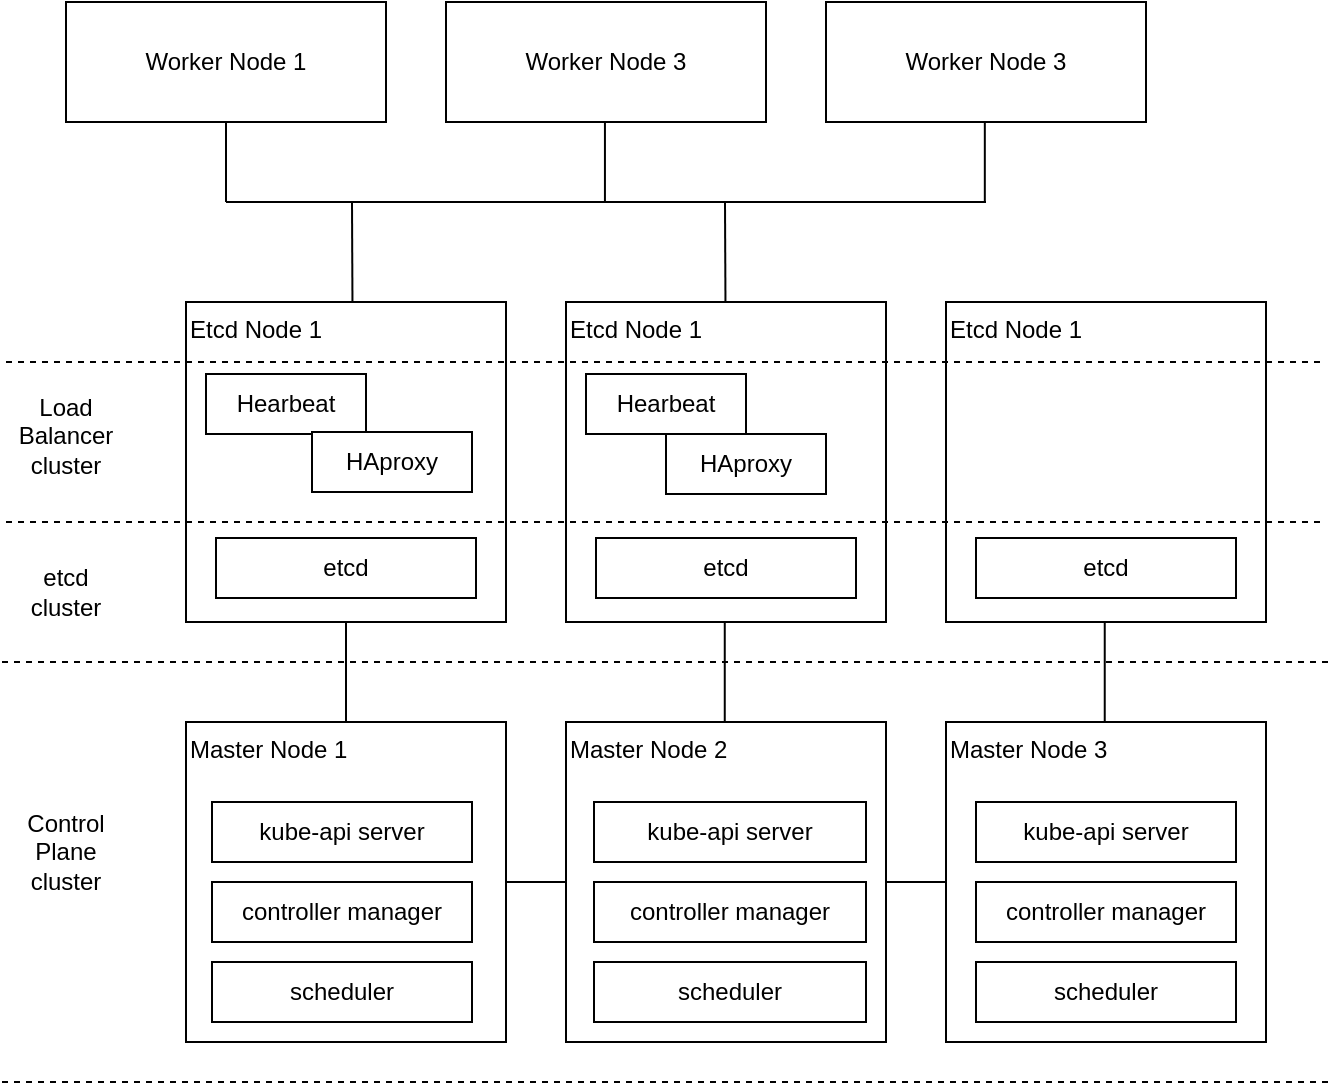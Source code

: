 <mxfile version="24.8.2">
  <diagram name="Страница — 1" id="jDAK97zhfl_yhOXisPzy">
    <mxGraphModel dx="897" dy="1146" grid="1" gridSize="10" guides="1" tooltips="1" connect="1" arrows="1" fold="1" page="1" pageScale="1" pageWidth="827" pageHeight="1169" math="0" shadow="0">
      <root>
        <mxCell id="0" />
        <mxCell id="1" parent="0" />
        <mxCell id="3AedCUFOXlxpxwbyyqCj-3" value="" style="edgeStyle=orthogonalEdgeStyle;rounded=0;orthogonalLoop=1;jettySize=auto;html=1;strokeColor=default;endArrow=none;endFill=0;" edge="1" parent="1" source="3AedCUFOXlxpxwbyyqCj-1" target="3AedCUFOXlxpxwbyyqCj-2">
          <mxGeometry relative="1" as="geometry" />
        </mxCell>
        <mxCell id="3AedCUFOXlxpxwbyyqCj-24" value="" style="edgeStyle=orthogonalEdgeStyle;rounded=0;orthogonalLoop=1;jettySize=auto;html=1;endArrow=none;endFill=0;" edge="1" parent="1" source="3AedCUFOXlxpxwbyyqCj-1" target="3AedCUFOXlxpxwbyyqCj-19">
          <mxGeometry relative="1" as="geometry" />
        </mxCell>
        <mxCell id="3AedCUFOXlxpxwbyyqCj-1" value="Master Node 1" style="whiteSpace=wrap;html=1;aspect=fixed;noLabel=0;verticalAlign=top;align=left;" vertex="1" parent="1">
          <mxGeometry x="150" y="570" width="160" height="160" as="geometry" />
        </mxCell>
        <mxCell id="3AedCUFOXlxpxwbyyqCj-5" value="" style="edgeStyle=orthogonalEdgeStyle;rounded=0;orthogonalLoop=1;jettySize=auto;html=1;strokeColor=default;startArrow=none;startFill=0;endArrow=none;endFill=0;" edge="1" parent="1" source="3AedCUFOXlxpxwbyyqCj-2" target="3AedCUFOXlxpxwbyyqCj-4">
          <mxGeometry relative="1" as="geometry" />
        </mxCell>
        <mxCell id="3AedCUFOXlxpxwbyyqCj-2" value="Master Node 2" style="whiteSpace=wrap;html=1;aspect=fixed;verticalAlign=top;align=left;" vertex="1" parent="1">
          <mxGeometry x="340" y="570" width="160" height="160" as="geometry" />
        </mxCell>
        <mxCell id="3AedCUFOXlxpxwbyyqCj-4" value="Master Node 3" style="whiteSpace=wrap;html=1;aspect=fixed;verticalAlign=top;align=left;" vertex="1" parent="1">
          <mxGeometry x="530" y="570" width="160" height="160" as="geometry" />
        </mxCell>
        <mxCell id="3AedCUFOXlxpxwbyyqCj-7" value="kube-api server" style="rounded=0;whiteSpace=wrap;html=1;" vertex="1" parent="1">
          <mxGeometry x="163" y="610" width="130" height="30" as="geometry" />
        </mxCell>
        <mxCell id="3AedCUFOXlxpxwbyyqCj-8" value="controller manager" style="rounded=0;whiteSpace=wrap;html=1;" vertex="1" parent="1">
          <mxGeometry x="163" y="650" width="130" height="30" as="geometry" />
        </mxCell>
        <mxCell id="3AedCUFOXlxpxwbyyqCj-9" value="scheduler" style="rounded=0;whiteSpace=wrap;html=1;" vertex="1" parent="1">
          <mxGeometry x="163" y="690" width="130" height="30" as="geometry" />
        </mxCell>
        <mxCell id="3AedCUFOXlxpxwbyyqCj-10" value="kube-api server" style="rounded=0;whiteSpace=wrap;html=1;" vertex="1" parent="1">
          <mxGeometry x="354" y="610" width="136" height="30" as="geometry" />
        </mxCell>
        <mxCell id="3AedCUFOXlxpxwbyyqCj-11" value="controller manager" style="rounded=0;whiteSpace=wrap;html=1;" vertex="1" parent="1">
          <mxGeometry x="354" y="650" width="136" height="30" as="geometry" />
        </mxCell>
        <mxCell id="3AedCUFOXlxpxwbyyqCj-16" value="kube-api server" style="rounded=0;whiteSpace=wrap;html=1;" vertex="1" parent="1">
          <mxGeometry x="545" y="610" width="130" height="30" as="geometry" />
        </mxCell>
        <mxCell id="3AedCUFOXlxpxwbyyqCj-17" value="controller manager" style="rounded=0;whiteSpace=wrap;html=1;" vertex="1" parent="1">
          <mxGeometry x="545" y="650" width="130" height="30" as="geometry" />
        </mxCell>
        <mxCell id="3AedCUFOXlxpxwbyyqCj-18" value="scheduler" style="rounded=0;whiteSpace=wrap;html=1;" vertex="1" parent="1">
          <mxGeometry x="545" y="690" width="130" height="30" as="geometry" />
        </mxCell>
        <mxCell id="3AedCUFOXlxpxwbyyqCj-21" value="Etcd Node 1" style="whiteSpace=wrap;html=1;aspect=fixed;noLabel=0;verticalAlign=top;align=left;" vertex="1" parent="1">
          <mxGeometry x="530" y="360" width="160" height="160" as="geometry" />
        </mxCell>
        <mxCell id="3AedCUFOXlxpxwbyyqCj-25" value="" style="edgeStyle=orthogonalEdgeStyle;rounded=0;orthogonalLoop=1;jettySize=auto;html=1;endArrow=none;endFill=0;" edge="1" parent="1">
          <mxGeometry relative="1" as="geometry">
            <mxPoint x="419.38" y="570" as="sourcePoint" />
            <mxPoint x="419.38" y="520" as="targetPoint" />
          </mxGeometry>
        </mxCell>
        <mxCell id="3AedCUFOXlxpxwbyyqCj-26" value="" style="edgeStyle=orthogonalEdgeStyle;rounded=0;orthogonalLoop=1;jettySize=auto;html=1;endArrow=none;endFill=0;" edge="1" parent="1">
          <mxGeometry relative="1" as="geometry">
            <mxPoint x="609.37" y="570" as="sourcePoint" />
            <mxPoint x="609.37" y="520" as="targetPoint" />
          </mxGeometry>
        </mxCell>
        <mxCell id="3AedCUFOXlxpxwbyyqCj-33" value="etcd" style="rounded=0;whiteSpace=wrap;html=1;" vertex="1" parent="1">
          <mxGeometry x="545" y="478" width="130" height="30" as="geometry" />
        </mxCell>
        <mxCell id="3AedCUFOXlxpxwbyyqCj-37" value="Load Balancer cluster" style="text;html=1;align=center;verticalAlign=middle;whiteSpace=wrap;rounded=0;" vertex="1" parent="1">
          <mxGeometry x="60" y="412" width="60" height="30" as="geometry" />
        </mxCell>
        <mxCell id="3AedCUFOXlxpxwbyyqCj-38" value="etcd cluster" style="text;html=1;align=center;verticalAlign=middle;whiteSpace=wrap;rounded=0;" vertex="1" parent="1">
          <mxGeometry x="60" y="490" width="60" height="30" as="geometry" />
        </mxCell>
        <mxCell id="3AedCUFOXlxpxwbyyqCj-40" value="" style="endArrow=none;dashed=1;html=1;rounded=0;" edge="1" parent="1">
          <mxGeometry width="50" height="50" relative="1" as="geometry">
            <mxPoint x="58" y="540" as="sourcePoint" />
            <mxPoint x="722" y="540" as="targetPoint" />
          </mxGeometry>
        </mxCell>
        <mxCell id="3AedCUFOXlxpxwbyyqCj-41" value="" style="endArrow=none;dashed=1;html=1;rounded=0;" edge="1" parent="1">
          <mxGeometry width="50" height="50" relative="1" as="geometry">
            <mxPoint x="58" y="750" as="sourcePoint" />
            <mxPoint x="722" y="750" as="targetPoint" />
          </mxGeometry>
        </mxCell>
        <mxCell id="3AedCUFOXlxpxwbyyqCj-42" value="Control Plane cluster" style="text;html=1;align=center;verticalAlign=middle;whiteSpace=wrap;rounded=0;" vertex="1" parent="1">
          <mxGeometry x="60" y="620" width="60" height="30" as="geometry" />
        </mxCell>
        <mxCell id="3AedCUFOXlxpxwbyyqCj-49" value="scheduler" style="rounded=0;whiteSpace=wrap;html=1;" vertex="1" parent="1">
          <mxGeometry x="354" y="690" width="136" height="30" as="geometry" />
        </mxCell>
        <mxCell id="3AedCUFOXlxpxwbyyqCj-51" value="Worker Node 1" style="rounded=0;whiteSpace=wrap;html=1;" vertex="1" parent="1">
          <mxGeometry x="90" y="210" width="160" height="60" as="geometry" />
        </mxCell>
        <mxCell id="3AedCUFOXlxpxwbyyqCj-52" value="Worker Node 3" style="rounded=0;whiteSpace=wrap;html=1;" vertex="1" parent="1">
          <mxGeometry x="280" y="210" width="160" height="60" as="geometry" />
        </mxCell>
        <mxCell id="3AedCUFOXlxpxwbyyqCj-54" value="Worker Node 3" style="rounded=0;whiteSpace=wrap;html=1;" vertex="1" parent="1">
          <mxGeometry x="470" y="210" width="160" height="60" as="geometry" />
        </mxCell>
        <mxCell id="3AedCUFOXlxpxwbyyqCj-57" value="" style="group" vertex="1" connectable="0" parent="1">
          <mxGeometry x="150" y="360" width="350" height="160" as="geometry" />
        </mxCell>
        <mxCell id="3AedCUFOXlxpxwbyyqCj-19" value="Etcd Node 1" style="whiteSpace=wrap;html=1;aspect=fixed;noLabel=0;verticalAlign=top;align=left;" vertex="1" parent="3AedCUFOXlxpxwbyyqCj-57">
          <mxGeometry width="160" height="160" as="geometry" />
        </mxCell>
        <mxCell id="3AedCUFOXlxpxwbyyqCj-27" value="Hearbeat" style="rounded=0;whiteSpace=wrap;html=1;" vertex="1" parent="3AedCUFOXlxpxwbyyqCj-57">
          <mxGeometry x="10" y="36" width="80" height="30" as="geometry" />
        </mxCell>
        <mxCell id="3AedCUFOXlxpxwbyyqCj-28" value="HAproxy" style="rounded=0;whiteSpace=wrap;html=1;" vertex="1" parent="3AedCUFOXlxpxwbyyqCj-57">
          <mxGeometry x="63" y="65" width="80" height="30" as="geometry" />
        </mxCell>
        <mxCell id="3AedCUFOXlxpxwbyyqCj-29" value="etcd" style="rounded=0;whiteSpace=wrap;html=1;" vertex="1" parent="3AedCUFOXlxpxwbyyqCj-57">
          <mxGeometry x="15" y="118" width="130" height="30" as="geometry" />
        </mxCell>
        <mxCell id="3AedCUFOXlxpxwbyyqCj-56" value="" style="group" vertex="1" connectable="0" parent="3AedCUFOXlxpxwbyyqCj-57">
          <mxGeometry x="190" width="160" height="160" as="geometry" />
        </mxCell>
        <mxCell id="3AedCUFOXlxpxwbyyqCj-20" value="Etcd Node 1" style="whiteSpace=wrap;html=1;aspect=fixed;noLabel=0;verticalAlign=top;align=left;" vertex="1" parent="3AedCUFOXlxpxwbyyqCj-56">
          <mxGeometry width="160" height="160" as="geometry" />
        </mxCell>
        <mxCell id="3AedCUFOXlxpxwbyyqCj-30" value="Hearbeat" style="rounded=0;whiteSpace=wrap;html=1;" vertex="1" parent="3AedCUFOXlxpxwbyyqCj-56">
          <mxGeometry x="10" y="36" width="80" height="30" as="geometry" />
        </mxCell>
        <mxCell id="3AedCUFOXlxpxwbyyqCj-31" value="HAproxy" style="rounded=0;whiteSpace=wrap;html=1;" vertex="1" parent="3AedCUFOXlxpxwbyyqCj-56">
          <mxGeometry x="50" y="66" width="80" height="30" as="geometry" />
        </mxCell>
        <mxCell id="3AedCUFOXlxpxwbyyqCj-32" value="etcd" style="rounded=0;whiteSpace=wrap;html=1;" vertex="1" parent="3AedCUFOXlxpxwbyyqCj-56">
          <mxGeometry x="15" y="118" width="130" height="30" as="geometry" />
        </mxCell>
        <mxCell id="3AedCUFOXlxpxwbyyqCj-58" value="" style="endArrow=none;html=1;rounded=0;entryX=0.5;entryY=1;entryDx=0;entryDy=0;" edge="1" parent="1">
          <mxGeometry width="50" height="50" relative="1" as="geometry">
            <mxPoint x="359.47" y="310" as="sourcePoint" />
            <mxPoint x="359.47" y="270" as="targetPoint" />
          </mxGeometry>
        </mxCell>
        <mxCell id="3AedCUFOXlxpxwbyyqCj-59" value="" style="endArrow=none;html=1;rounded=0;entryX=0.5;entryY=1;entryDx=0;entryDy=0;" edge="1" parent="1">
          <mxGeometry width="50" height="50" relative="1" as="geometry">
            <mxPoint x="549.41" y="310" as="sourcePoint" />
            <mxPoint x="549.41" y="270" as="targetPoint" />
          </mxGeometry>
        </mxCell>
        <mxCell id="3AedCUFOXlxpxwbyyqCj-36" value="" style="endArrow=none;dashed=1;html=1;rounded=0;" edge="1" parent="1">
          <mxGeometry width="50" height="50" relative="1" as="geometry">
            <mxPoint x="60" y="390" as="sourcePoint" />
            <mxPoint x="720" y="390" as="targetPoint" />
          </mxGeometry>
        </mxCell>
        <mxCell id="3AedCUFOXlxpxwbyyqCj-35" value="" style="endArrow=none;dashed=1;html=1;rounded=0;" edge="1" parent="1">
          <mxGeometry width="50" height="50" relative="1" as="geometry">
            <mxPoint x="60" y="470" as="sourcePoint" />
            <mxPoint x="720" y="470" as="targetPoint" />
          </mxGeometry>
        </mxCell>
        <mxCell id="3AedCUFOXlxpxwbyyqCj-60" value="" style="edgeStyle=orthogonalEdgeStyle;rounded=0;orthogonalLoop=1;jettySize=auto;html=1;strokeColor=default;endArrow=none;endFill=0;" edge="1" parent="1">
          <mxGeometry relative="1" as="geometry">
            <mxPoint x="170" y="310" as="sourcePoint" />
            <mxPoint x="550" y="310" as="targetPoint" />
          </mxGeometry>
        </mxCell>
        <mxCell id="3AedCUFOXlxpxwbyyqCj-61" value="" style="endArrow=none;html=1;rounded=0;" edge="1" parent="1">
          <mxGeometry width="50" height="50" relative="1" as="geometry">
            <mxPoint x="419.73" y="360" as="sourcePoint" />
            <mxPoint x="419.5" y="310" as="targetPoint" />
          </mxGeometry>
        </mxCell>
        <mxCell id="3AedCUFOXlxpxwbyyqCj-62" value="" style="endArrow=none;html=1;rounded=0;" edge="1" parent="1">
          <mxGeometry width="50" height="50" relative="1" as="geometry">
            <mxPoint x="233.23" y="360" as="sourcePoint" />
            <mxPoint x="233" y="310" as="targetPoint" />
          </mxGeometry>
        </mxCell>
        <mxCell id="3AedCUFOXlxpxwbyyqCj-64" value="" style="endArrow=none;html=1;rounded=0;entryX=0.5;entryY=1;entryDx=0;entryDy=0;" edge="1" parent="1" target="3AedCUFOXlxpxwbyyqCj-51">
          <mxGeometry width="50" height="50" relative="1" as="geometry">
            <mxPoint x="170" y="310" as="sourcePoint" />
            <mxPoint x="410" y="550" as="targetPoint" />
          </mxGeometry>
        </mxCell>
      </root>
    </mxGraphModel>
  </diagram>
</mxfile>
